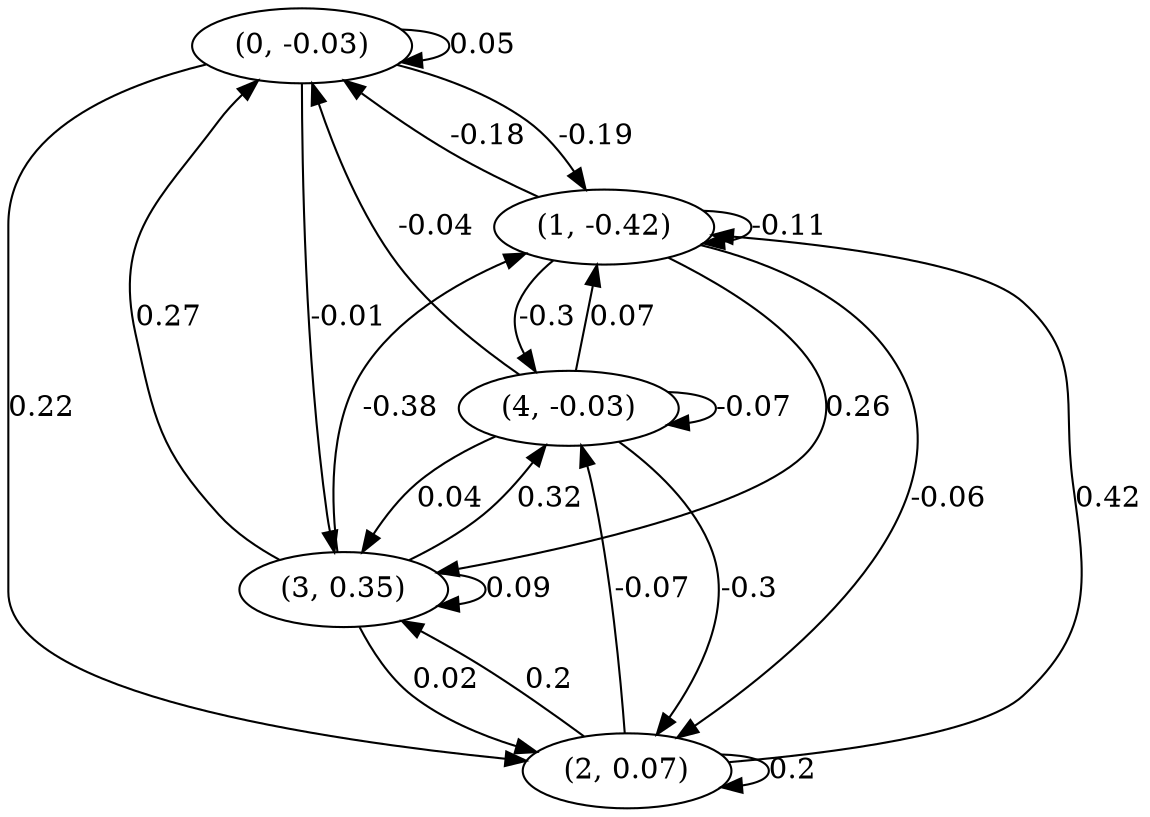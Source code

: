 digraph {
    0 [ label = "(0, -0.03)" ]
    1 [ label = "(1, -0.42)" ]
    2 [ label = "(2, 0.07)" ]
    3 [ label = "(3, 0.35)" ]
    4 [ label = "(4, -0.03)" ]
    0 -> 0 [ label = "0.05" ]
    1 -> 1 [ label = "-0.11" ]
    2 -> 2 [ label = "0.2" ]
    3 -> 3 [ label = "0.09" ]
    4 -> 4 [ label = "-0.07" ]
    1 -> 0 [ label = "-0.18" ]
    3 -> 0 [ label = "0.27" ]
    4 -> 0 [ label = "-0.04" ]
    0 -> 1 [ label = "-0.19" ]
    2 -> 1 [ label = "0.42" ]
    3 -> 1 [ label = "-0.38" ]
    4 -> 1 [ label = "0.07" ]
    0 -> 2 [ label = "0.22" ]
    1 -> 2 [ label = "-0.06" ]
    3 -> 2 [ label = "0.02" ]
    4 -> 2 [ label = "-0.3" ]
    0 -> 3 [ label = "-0.01" ]
    1 -> 3 [ label = "0.26" ]
    2 -> 3 [ label = "0.2" ]
    4 -> 3 [ label = "0.04" ]
    1 -> 4 [ label = "-0.3" ]
    2 -> 4 [ label = "-0.07" ]
    3 -> 4 [ label = "0.32" ]
}

